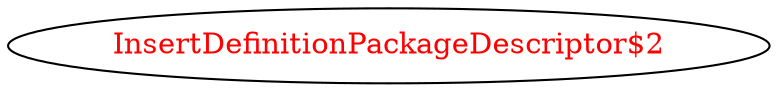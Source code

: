 digraph dependencyGraph {
 concentrate=true;
 ranksep="2.0";
 rankdir="LR"; 
 splines="ortho";
"InsertDefinitionPackageDescriptor$2" [fontcolor="red"];
}